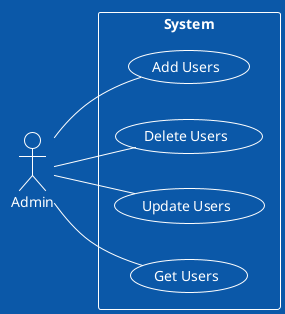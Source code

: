 @startuml
!theme amiga
left to right direction
skinparam packageStyle rect


actor  Admin as A


rectangle System { 

 usecase "Add Users" as  addU
 usecase "Delete Users" as deleteU 
 usecase "Update Users" as updateU 
 usecase "Get Users" as getU

 A--addU
 A--deleteU
 A--updateU
 A--getU
  
}

@enduml